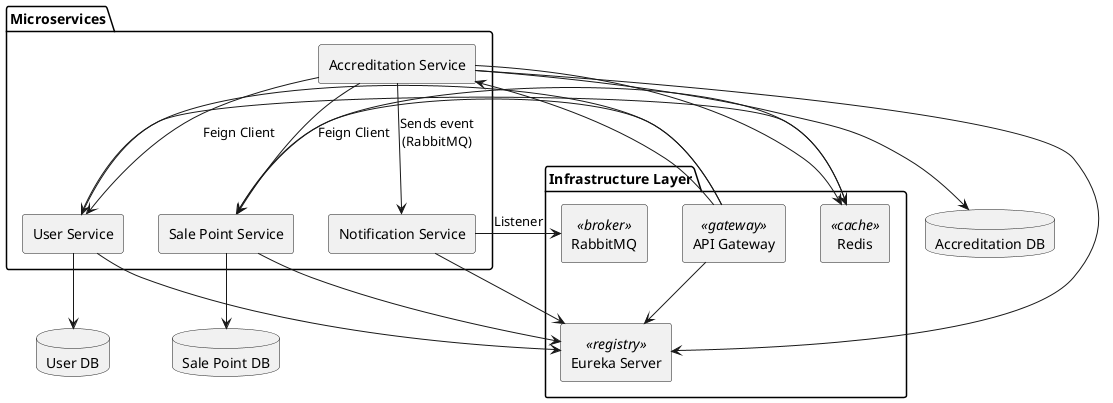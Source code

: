 @startuml
skinparam componentStyle rectangle
skinparam shadowing false
skinparam defaultTextAlignment center

' Infraestructura
package "Infrastructure Layer" {
    [Eureka Server] <<registry>>
    [API Gateway] <<gateway>>
    [RabbitMQ] <<broker>>
    [Redis] <<cache>>
}

' Microservicios y lógica de dominio
package "Microservices" {
    [User Service]
    [Sale Point Service]
    [Accreditation Service]
    [Notification Service]
}

' Bases de datos
database "User DB" as DB_User
database "Sale Point DB" as DB_Sale
database "Accreditation DB" as DB_Acc

[User Service] --> [Redis]
[Sale Point Service] --> [Redis]
[Accreditation Service] --> [Redis]

' Relaciones
[API Gateway] --> [User Service]
[API Gateway] --> [Sale Point Service]
[API Gateway] --> [Accreditation Service]

[Accreditation Service] --> [User Service] : Feign Client
[Accreditation Service] --> [Sale Point Service] : Feign Client
[Accreditation Service] --> [Notification Service] : Sends event\n(RabbitMQ)
[Notification Service] --> [RabbitMQ] : Listener

' Eureka
[User Service] --> [Eureka Server]
[Sale Point Service] --> [Eureka Server]
[Accreditation Service] --> [Eureka Server]
[Notification Service] --> [Eureka Server]
[API Gateway] --> [Eureka Server]

' DB Connections
[User Service] --> DB_User
[Sale Point Service] --> DB_Sale
[Accreditation Service] --> DB_Acc

@enduml
